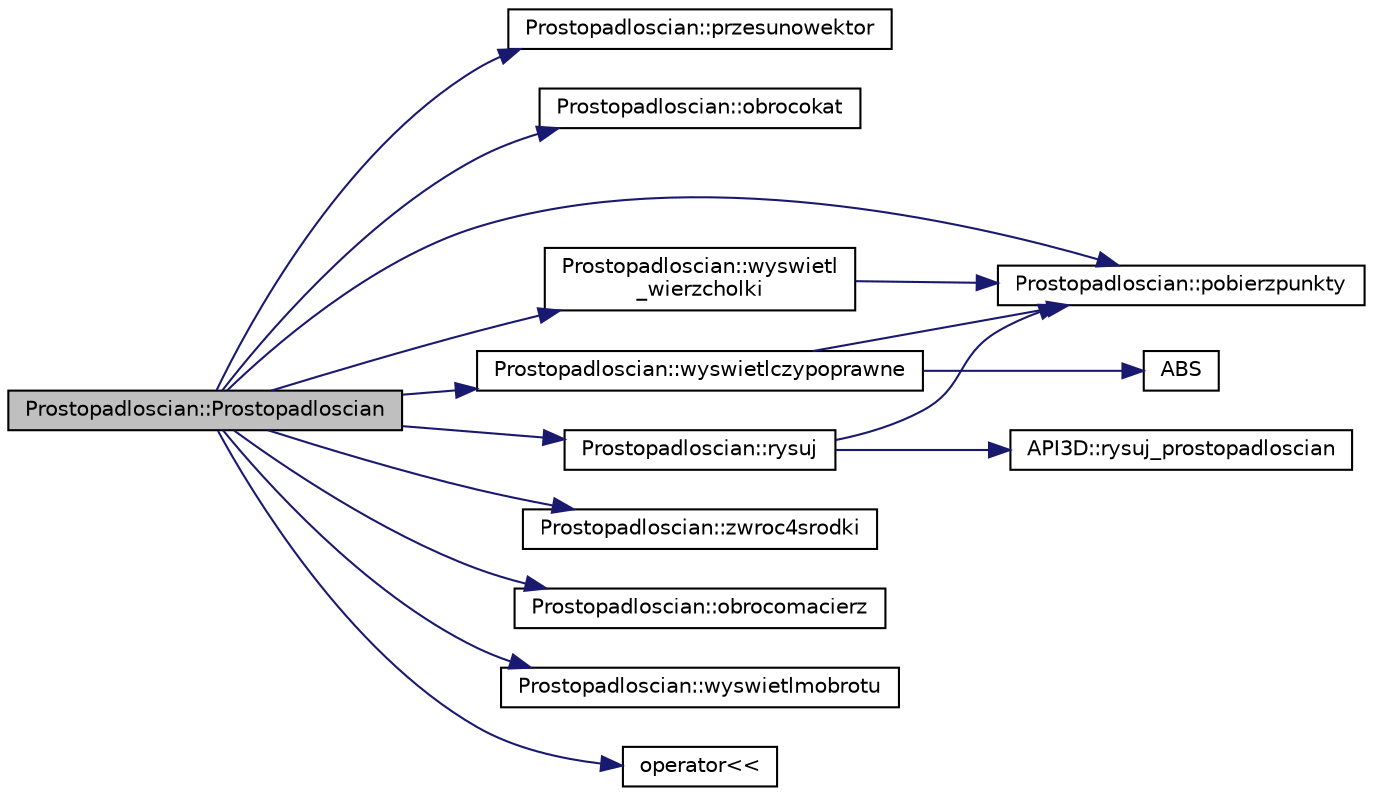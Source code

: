 digraph "Prostopadloscian::Prostopadloscian"
{
  edge [fontname="Helvetica",fontsize="10",labelfontname="Helvetica",labelfontsize="10"];
  node [fontname="Helvetica",fontsize="10",shape=record];
  rankdir="LR";
  Node0 [label="Prostopadloscian::Prostopadloscian",height=0.2,width=0.4,color="black", fillcolor="grey75", style="filled", fontcolor="black"];
  Node0 -> Node1 [color="midnightblue",fontsize="10",style="solid",fontname="Helvetica"];
  Node1 [label="Prostopadloscian::przesunowektor",height=0.2,width=0.4,color="black", fillcolor="white", style="filled",URL="$class_prostopadloscian.html#ace7e53c3885b4ec60510f7b6d72c7768"];
  Node0 -> Node2 [color="midnightblue",fontsize="10",style="solid",fontname="Helvetica"];
  Node2 [label="Prostopadloscian::obrocokat",height=0.2,width=0.4,color="black", fillcolor="white", style="filled",URL="$class_prostopadloscian.html#acf725601fd5f2190d860279b384329e6"];
  Node0 -> Node3 [color="midnightblue",fontsize="10",style="solid",fontname="Helvetica"];
  Node3 [label="Prostopadloscian::pobierzpunkty",height=0.2,width=0.4,color="black", fillcolor="white", style="filled",URL="$class_prostopadloscian.html#a9136c416e6e3073dc29b2619dd9df0db"];
  Node0 -> Node4 [color="midnightblue",fontsize="10",style="solid",fontname="Helvetica"];
  Node4 [label="Prostopadloscian::zwroc4srodki",height=0.2,width=0.4,color="black", fillcolor="white", style="filled",URL="$class_prostopadloscian.html#a870c8e7e36f441d393c9e39700327cb9"];
  Node0 -> Node5 [color="midnightblue",fontsize="10",style="solid",fontname="Helvetica"];
  Node5 [label="Prostopadloscian::wyswietl\l_wierzcholki",height=0.2,width=0.4,color="black", fillcolor="white", style="filled",URL="$class_prostopadloscian.html#ad060bf4291990fa4a869282f16464ca1"];
  Node5 -> Node3 [color="midnightblue",fontsize="10",style="solid",fontname="Helvetica"];
  Node0 -> Node6 [color="midnightblue",fontsize="10",style="solid",fontname="Helvetica"];
  Node6 [label="Prostopadloscian::wyswietlczypoprawne",height=0.2,width=0.4,color="black", fillcolor="white", style="filled",URL="$class_prostopadloscian.html#afa8b83987f890d079496aaba624a38d7"];
  Node6 -> Node3 [color="midnightblue",fontsize="10",style="solid",fontname="Helvetica"];
  Node6 -> Node7 [color="midnightblue",fontsize="10",style="solid",fontname="Helvetica"];
  Node7 [label="ABS",height=0.2,width=0.4,color="black", fillcolor="white", style="filled",URL="$_prostopadloscian_8cpp.html#acc0bfc00cce8d4bfe2b369da5273cf9a"];
  Node0 -> Node8 [color="midnightblue",fontsize="10",style="solid",fontname="Helvetica"];
  Node8 [label="Prostopadloscian::obrocomacierz",height=0.2,width=0.4,color="black", fillcolor="white", style="filled",URL="$class_prostopadloscian.html#ad4e2552417765caf7629c620440bfe76"];
  Node0 -> Node9 [color="midnightblue",fontsize="10",style="solid",fontname="Helvetica"];
  Node9 [label="Prostopadloscian::wyswietlmobrotu",height=0.2,width=0.4,color="black", fillcolor="white", style="filled",URL="$class_prostopadloscian.html#aa8d9f07ea778a16ee95fb7fbb06c8d75"];
  Node0 -> Node10 [color="midnightblue",fontsize="10",style="solid",fontname="Helvetica"];
  Node10 [label="Prostopadloscian::rysuj",height=0.2,width=0.4,color="black", fillcolor="white", style="filled",URL="$class_prostopadloscian.html#afd6dbd322a3555b5fc4a708a9bc5d6eb"];
  Node10 -> Node3 [color="midnightblue",fontsize="10",style="solid",fontname="Helvetica"];
  Node10 -> Node11 [color="midnightblue",fontsize="10",style="solid",fontname="Helvetica"];
  Node11 [label="API3D::rysuj_prostopadloscian",height=0.2,width=0.4,color="black", fillcolor="white", style="filled",URL="$class_a_p_i3_d.html#aa4d2540dd5e17d66740034838221e905"];
  Node0 -> Node12 [color="midnightblue",fontsize="10",style="solid",fontname="Helvetica"];
  Node12 [label="operator\<\<",height=0.2,width=0.4,color="black", fillcolor="white", style="filled",URL="$_prostopadloscian_8hh.html#a0a77f9bb1cc3f07e11031b947e6e7322"];
}
